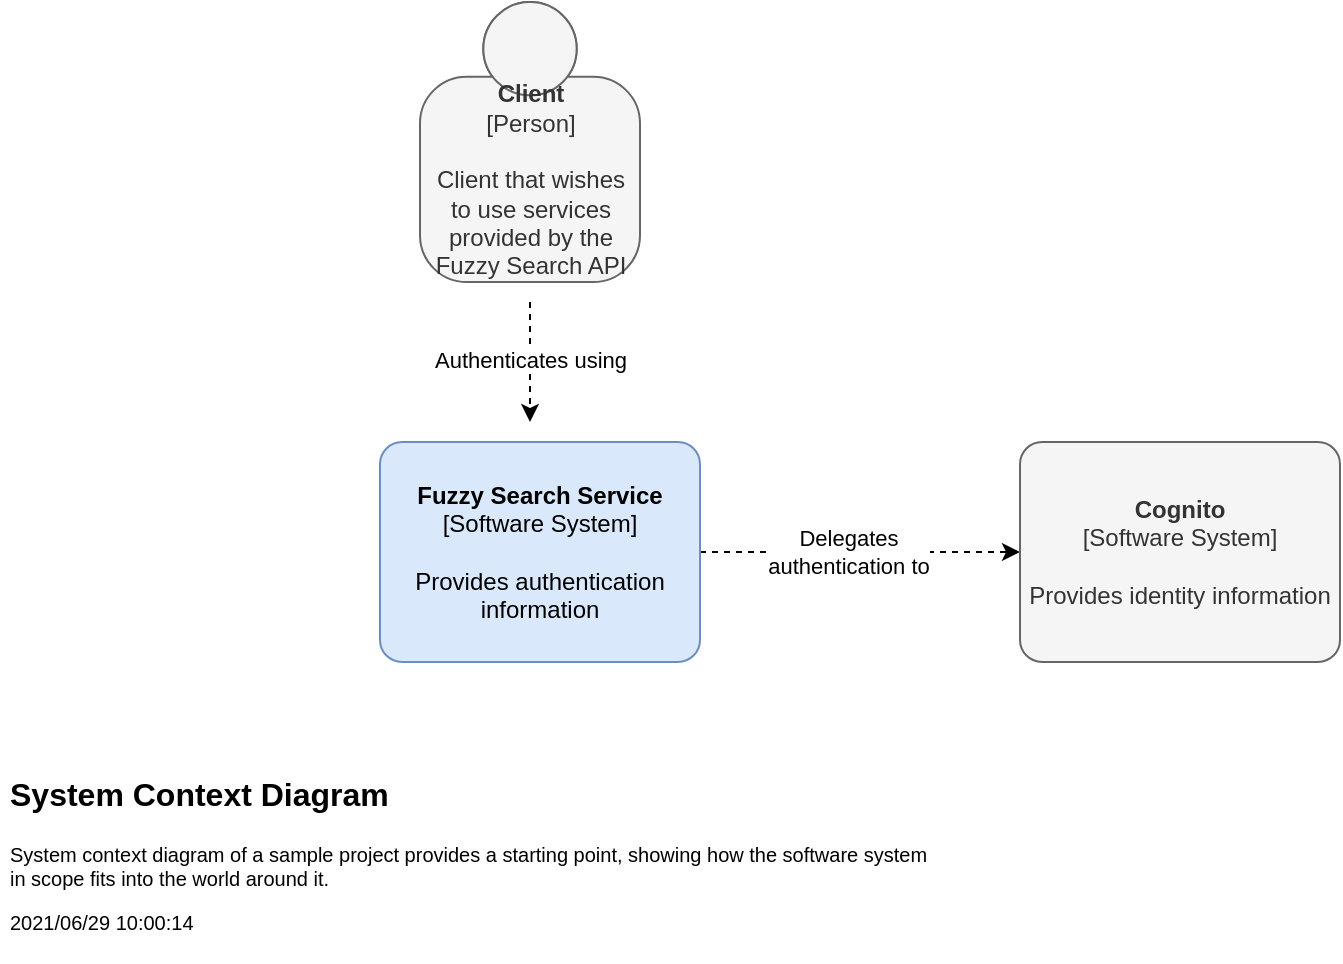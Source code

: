 <mxfile version="14.8.1" type="device"><diagram id="YScLhBo8RDEkkwus5hqK" name="Page-1"><mxGraphModel dx="1099" dy="470" grid="1" gridSize="10" guides="1" tooltips="1" connect="1" arrows="1" fold="1" page="1" pageScale="1" pageWidth="827" pageHeight="1169" math="0" shadow="0"><root><mxCell id="0"/><mxCell id="1" parent="0"/><mxCell id="MrQdppOZFZxOZRNHb3kR-3" value="" style="edgeStyle=orthogonalEdgeStyle;rounded=0;orthogonalLoop=1;jettySize=auto;html=1;dashed=1;" parent="1" edge="1"><mxGeometry relative="1" as="geometry"><mxPoint x="265" y="160" as="sourcePoint"/><mxPoint x="265" y="220" as="targetPoint"/></mxGeometry></mxCell><mxCell id="nRP2YTYbZNmCPtJiJIqW-1" value="Authenticates using" style="edgeLabel;html=1;align=center;verticalAlign=middle;resizable=0;points=[];" parent="MrQdppOZFZxOZRNHb3kR-3" vertex="1" connectable="0"><mxGeometry x="-0.033" relative="1" as="geometry"><mxPoint as="offset"/></mxGeometry></mxCell><mxCell id="MrQdppOZFZxOZRNHb3kR-8" style="edgeStyle=orthogonalEdgeStyle;rounded=0;orthogonalLoop=1;jettySize=auto;html=1;exitX=0.5;exitY=1;exitDx=0;exitDy=0;exitPerimeter=0;" parent="1" edge="1"><mxGeometry relative="1" as="geometry"><mxPoint x="660" y="310" as="sourcePoint"/><mxPoint x="660" y="310" as="targetPoint"/></mxGeometry></mxCell><object placeholders="1" c4Name="Client" c4Type="Person" c4Description="Client that wishes&#10;to use services&#10;provided by the &#10;Fuzzy Search API" label="&lt;b&gt;%c4Name%&lt;/b&gt;&lt;div&gt;[%c4Type%]&lt;/div&gt;&lt;br&gt;&lt;div&gt;%c4Description%&lt;/div&gt;" id="MrQdppOZFZxOZRNHb3kR-12"><mxCell style="html=1;dashed=0;whitespace=wrap;fillColor=#f5f5f5;strokeColor=#666666;shape=mxgraph.c4.person;align=center;metaEdit=1;points=[[0.5,0,0],[1,0.5,0],[1,0.75,0],[0.75,1,0],[0.5,1,0],[0.25,1,0],[0,0.75,0],[0,0.5,0]];metaData={&quot;c4Type&quot;:{&quot;editable&quot;:false}};fontColor=#333333;" parent="1" vertex="1"><mxGeometry x="210" y="10" width="110" height="140" as="geometry"/></mxCell></object><mxCell id="nRP2YTYbZNmCPtJiJIqW-3" value="" style="edgeStyle=orthogonalEdgeStyle;rounded=0;orthogonalLoop=1;jettySize=auto;html=1;dashed=1;" parent="1" source="MrQdppOZFZxOZRNHb3kR-13" target="nRP2YTYbZNmCPtJiJIqW-2" edge="1"><mxGeometry relative="1" as="geometry"/></mxCell><mxCell id="nRP2YTYbZNmCPtJiJIqW-4" value="Delegates&lt;br&gt;authentication to" style="edgeLabel;html=1;align=center;verticalAlign=middle;resizable=0;points=[];" parent="nRP2YTYbZNmCPtJiJIqW-3" vertex="1" connectable="0"><mxGeometry x="-0.178" y="1" relative="1" as="geometry"><mxPoint x="8" y="1" as="offset"/></mxGeometry></mxCell><object placeholders="1" c4Name="Fuzzy Search Service" c4Type="Software System" c4Description="Provides authentication information" label="&lt;b&gt;%c4Name%&lt;/b&gt;&lt;div&gt;[%c4Type%]&lt;/div&gt;&lt;br&gt;&lt;div&gt;%c4Description%&lt;/div&gt;" id="MrQdppOZFZxOZRNHb3kR-13"><mxCell style="rounded=1;whiteSpace=wrap;html=1;labelBackgroundColor=none;fillColor=#dae8fc;align=center;arcSize=10;strokeColor=#6c8ebf;metaEdit=1;metaData={&quot;c4Type&quot;:{&quot;editable&quot;:false}};points=[[0.25,0,0],[0.5,0,0],[0.75,0,0],[1,0.25,0],[1,0.5,0],[1,0.75,0],[0.75,1,0],[0.5,1,0],[0.25,1,0],[0,0.75,0],[0,0.5,0],[0,0.25,0]];" parent="1" vertex="1"><mxGeometry x="190" y="230" width="160" height="110.0" as="geometry"/></mxCell></object><object placeholders="1" c4Name="Cognito" c4Type="Software System" c4Description="Provides identity information" label="&lt;b&gt;%c4Name%&lt;/b&gt;&lt;div&gt;[%c4Type%]&lt;/div&gt;&lt;br&gt;&lt;div&gt;%c4Description%&lt;/div&gt;" id="nRP2YTYbZNmCPtJiJIqW-2"><mxCell style="rounded=1;whiteSpace=wrap;html=1;labelBackgroundColor=none;fillColor=#f5f5f5;align=center;arcSize=10;strokeColor=#666666;metaEdit=1;metaData={&quot;c4Type&quot;:{&quot;editable&quot;:false}};points=[[0.25,0,0],[0.5,0,0],[0.75,0,0],[1,0.25,0],[1,0.5,0],[1,0.75,0],[0.75,1,0],[0.5,1,0],[0.25,1,0],[0,0.75,0],[0,0.5,0],[0,0.25,0]];fontColor=#333333;" parent="1" vertex="1"><mxGeometry x="510" y="230" width="160" height="110.0" as="geometry"/></mxCell></object><mxCell id="s9Qr_dDOneNVCTzOJxnn-1" value="&lt;h1&gt;&lt;font style=&quot;font-size: 16px&quot;&gt;System Context Diagram&lt;/font&gt;&lt;/h1&gt;&lt;p style=&quot;font-size: 10px&quot;&gt;System context diagram of a sample project provides a starting point, showing how the software system in scope fits into the world around it.&lt;/p&gt;&lt;p style=&quot;font-size: 10px&quot;&gt;2021/06/29 10:00:14&lt;br style=&quot;font-size: 10px&quot;&gt;&lt;/p&gt;" style="text;html=1;strokeColor=none;fillColor=none;spacing=5;spacingTop=-20;whiteSpace=wrap;overflow=hidden;rounded=0;fontColor=#000000;align=left;fontSize=10;rotation=0;" parent="1" vertex="1"><mxGeometry y="390" width="470" height="100" as="geometry"/></mxCell></root></mxGraphModel></diagram></mxfile>